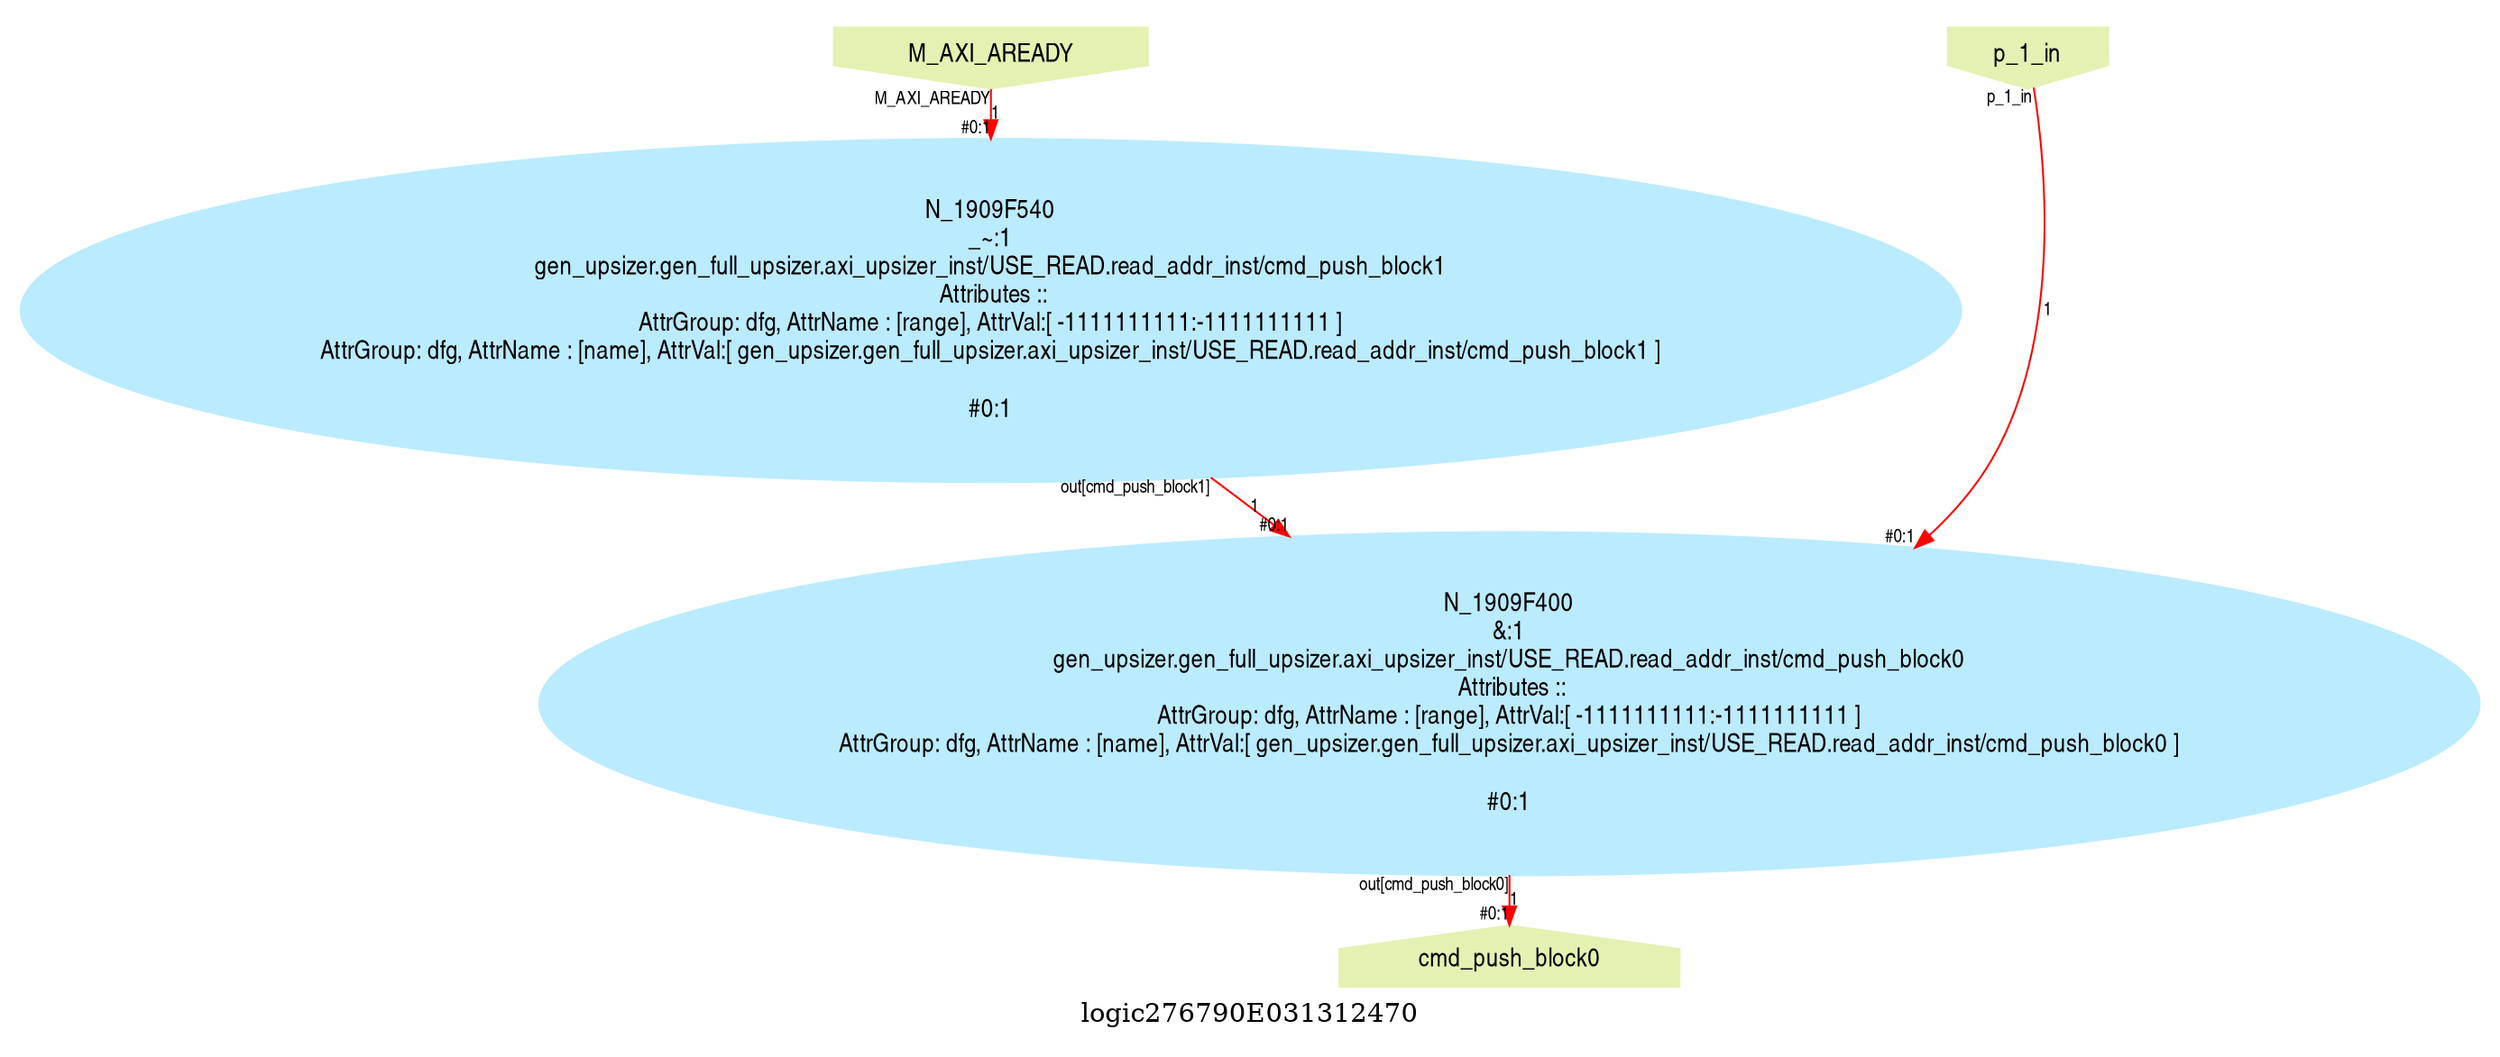 digraph logic276790E031312470 {
graph [label="logic276790E031312470", margin="0.1,0.1", size="100,100", ranksep=0.1, splines=true];
node [style=filled, color="#ffee80", fontname=helveticanarrow];
edge [color="#ff0000", fontsize=10, fontname=helveticanarrow];
{ rank = source;logic276790E031312470_M_AXI_AREADY [label="M_AXI_AREADY", shape=invhouse, color="#e4f1b2"];
logic276790E031312470_p_1_in [label="p_1_in", shape=invhouse, color="#e4f1b2"];
}
{ rank = sink;logic276790E031312470_cmd_push_block0 [label="cmd_push_block0", shape=house, color="#e4f1b2"];
}
N_1909F400 [label="N_1909F400\n&:1\ngen_upsizer.gen_full_upsizer.axi_upsizer_inst/USE_READ.read_addr_inst/cmd_push_block0\n Attributes ::\nAttrGroup: dfg, AttrName : [range], AttrVal:[ -1111111111:-1111111111 ]\nAttrGroup: dfg, AttrName : [name], AttrVal:[ gen_upsizer.gen_full_upsizer.axi_upsizer_inst/USE_READ.read_addr_inst/cmd_push_block0 ]\n\n#0:1\n", color="#bbebff"];
N_1909F540 [label="N_1909F540\n_~:1\ngen_upsizer.gen_full_upsizer.axi_upsizer_inst/USE_READ.read_addr_inst/cmd_push_block1\n Attributes ::\nAttrGroup: dfg, AttrName : [range], AttrVal:[ -1111111111:-1111111111 ]\nAttrGroup: dfg, AttrName : [name], AttrVal:[ gen_upsizer.gen_full_upsizer.axi_upsizer_inst/USE_READ.read_addr_inst/cmd_push_block1 ]\n\n#0:1\n", color="#bbebff"];
N_1909F540 -> N_1909F400 [label="1", taillabel=<out[cmd_push_block1]>, headlabel=<B>, headlabel=<#0:1>];
logic276790E031312470_M_AXI_AREADY -> N_1909F540 [label="1", taillabel=<M_AXI_AREADY>, headlabel=<in>, headlabel=<#0:1>];
logic276790E031312470_p_1_in -> N_1909F400 [label="1", taillabel=<p_1_in>, headlabel=<A>, headlabel=<#0:1>];
N_1909F400 -> logic276790E031312470_cmd_push_block0 [label="1", taillabel=<out[cmd_push_block0]>, headlabel=<cmd_push_block0>, headlabel=<#0:1>];
}
